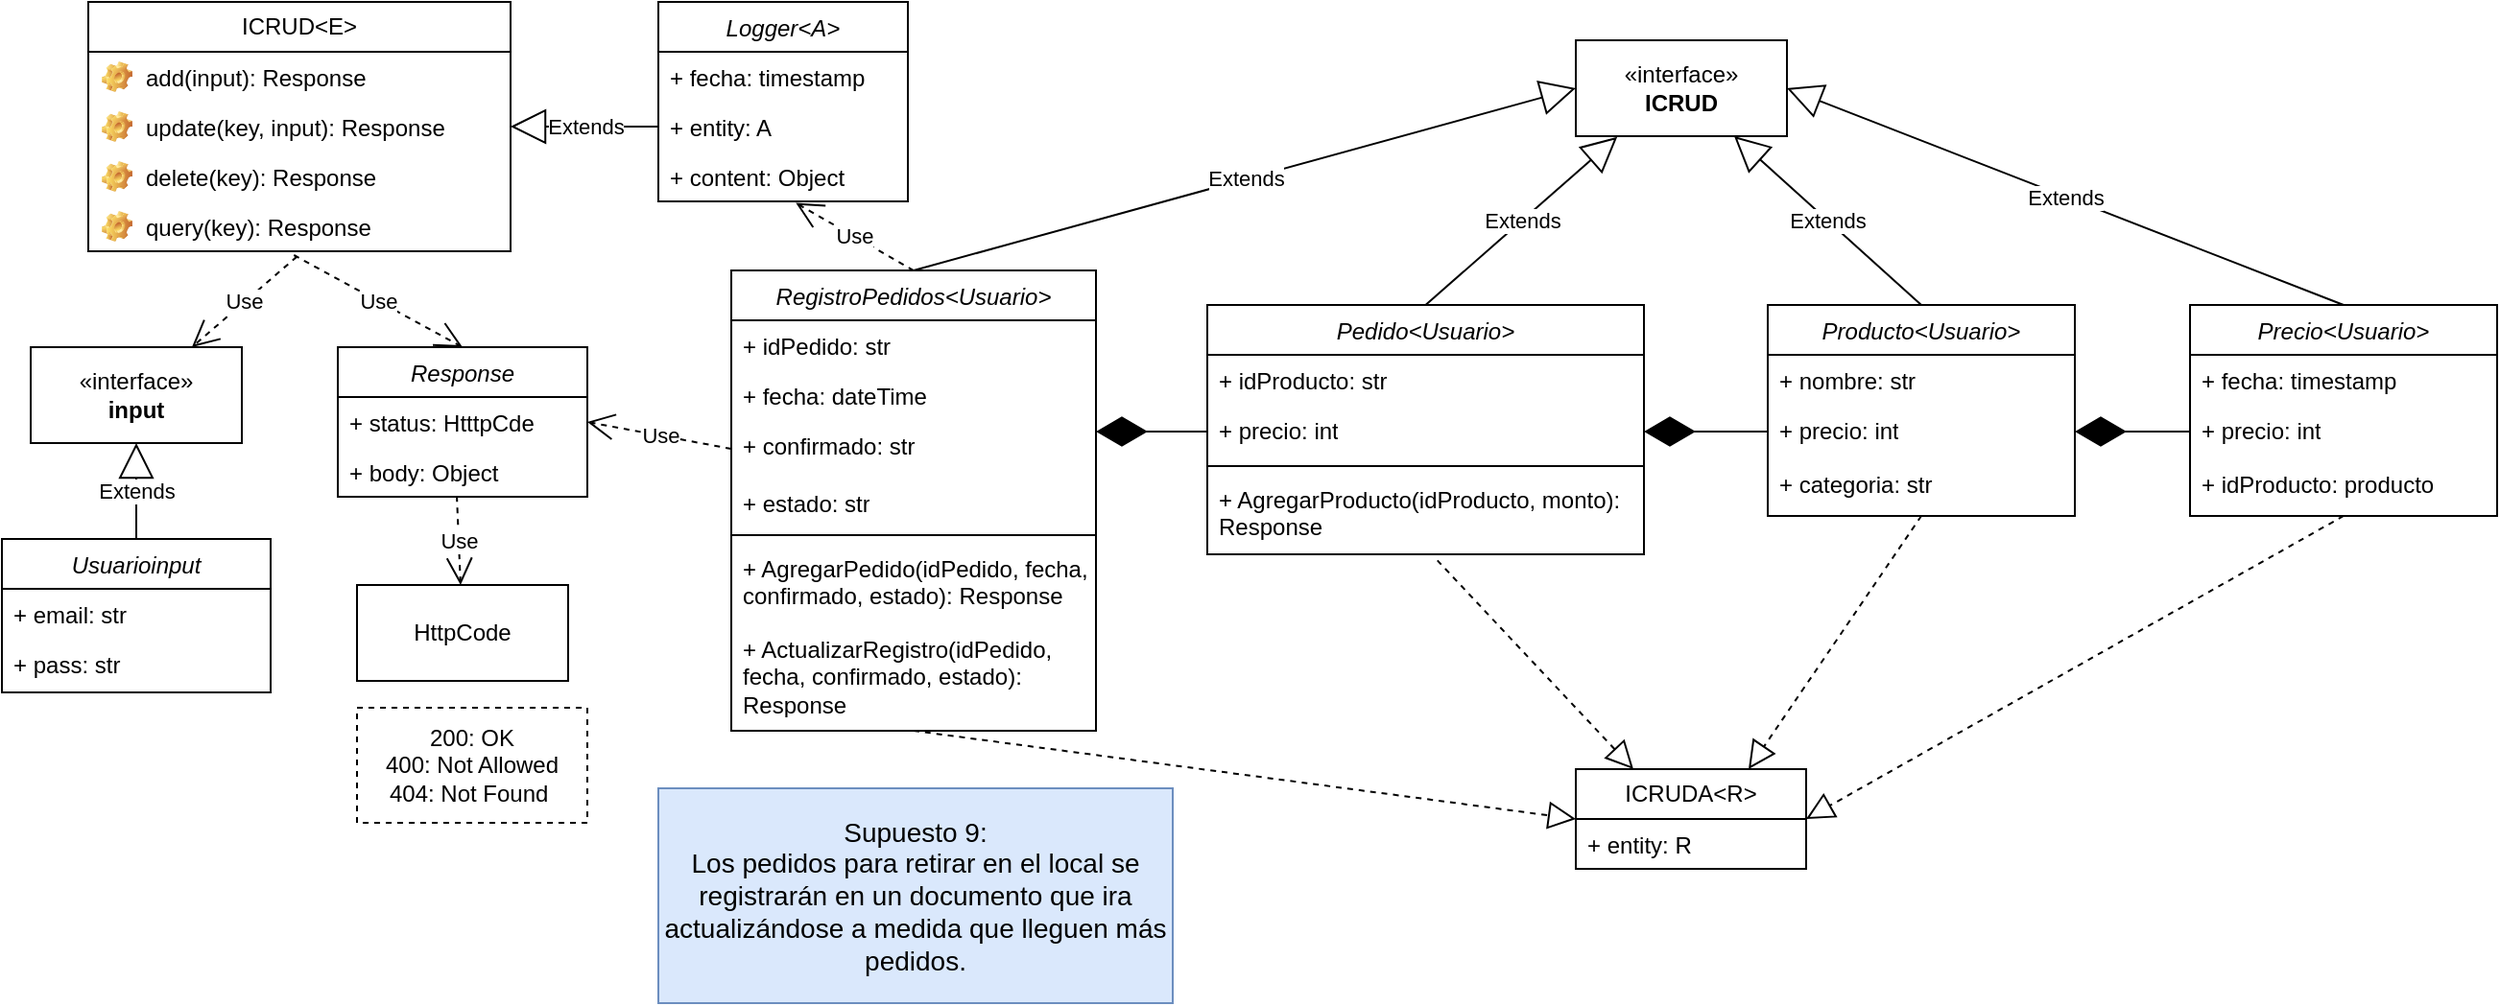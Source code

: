 <mxfile version="28.2.7">
  <diagram id="C5RBs43oDa-KdzZeNtuy" name="Page-1">
    <mxGraphModel dx="1406" dy="698" grid="1" gridSize="10" guides="1" tooltips="1" connect="1" arrows="1" fold="1" page="1" pageScale="1" pageWidth="827" pageHeight="1169" math="0" shadow="0">
      <root>
        <mxCell id="WIyWlLk6GJQsqaUBKTNV-0" />
        <mxCell id="WIyWlLk6GJQsqaUBKTNV-1" parent="WIyWlLk6GJQsqaUBKTNV-0" />
        <mxCell id="e1IODe29PS1Miq6CeZyZ-37" value="&lt;font style=&quot;font-size: 14px;&quot;&gt;&amp;nbsp;Supuesto 9:&amp;nbsp;&lt;/font&gt;&lt;div&gt;&lt;span style=&quot;font-size: 14px;&quot;&gt;Los pedidos para retirar en el local se registrarán en un documento que ira&lt;/span&gt;&lt;br style=&quot;font-size: 14px;&quot;&gt;&lt;span style=&quot;font-size: 14px;&quot;&gt;actualizándose a medida que lleguen más pedidos.&lt;/span&gt;&lt;/div&gt;" style="html=1;whiteSpace=wrap;fillColor=#dae8fc;strokeColor=#6c8ebf;" vertex="1" parent="WIyWlLk6GJQsqaUBKTNV-1">
          <mxGeometry x="872" y="720" width="268" height="112" as="geometry" />
        </mxCell>
        <mxCell id="e1IODe29PS1Miq6CeZyZ-59" value="ICRUD&amp;lt;E&amp;gt;" style="swimlane;fontStyle=0;childLayout=stackLayout;horizontal=1;startSize=26;fillColor=none;horizontalStack=0;resizeParent=1;resizeParentMax=0;resizeLast=0;collapsible=1;marginBottom=0;whiteSpace=wrap;html=1;" vertex="1" parent="WIyWlLk6GJQsqaUBKTNV-1">
          <mxGeometry x="575" y="310" width="220" height="130" as="geometry" />
        </mxCell>
        <mxCell id="e1IODe29PS1Miq6CeZyZ-60" value="add(input): Response" style="label;fontStyle=0;strokeColor=none;fillColor=none;align=left;verticalAlign=top;overflow=hidden;spacingLeft=28;spacingRight=4;rotatable=0;points=[[0,0.5],[1,0.5]];portConstraint=eastwest;imageWidth=16;imageHeight=16;whiteSpace=wrap;html=1;image=img/clipart/Gear_128x128.png" vertex="1" parent="e1IODe29PS1Miq6CeZyZ-59">
          <mxGeometry y="26" width="220" height="26" as="geometry" />
        </mxCell>
        <mxCell id="e1IODe29PS1Miq6CeZyZ-61" value="update(key, input): Response" style="label;fontStyle=0;strokeColor=none;fillColor=none;align=left;verticalAlign=top;overflow=hidden;spacingLeft=28;spacingRight=4;rotatable=0;points=[[0,0.5],[1,0.5]];portConstraint=eastwest;imageWidth=16;imageHeight=16;whiteSpace=wrap;html=1;image=img/clipart/Gear_128x128.png" vertex="1" parent="e1IODe29PS1Miq6CeZyZ-59">
          <mxGeometry y="52" width="220" height="26" as="geometry" />
        </mxCell>
        <mxCell id="e1IODe29PS1Miq6CeZyZ-62" value="delete(key): Response" style="label;fontStyle=0;strokeColor=none;fillColor=none;align=left;verticalAlign=top;overflow=hidden;spacingLeft=28;spacingRight=4;rotatable=0;points=[[0,0.5],[1,0.5]];portConstraint=eastwest;imageWidth=16;imageHeight=16;whiteSpace=wrap;html=1;image=img/clipart/Gear_128x128.png" vertex="1" parent="e1IODe29PS1Miq6CeZyZ-59">
          <mxGeometry y="78" width="220" height="26" as="geometry" />
        </mxCell>
        <mxCell id="e1IODe29PS1Miq6CeZyZ-63" value="query(key): Response" style="label;fontStyle=0;strokeColor=none;fillColor=none;align=left;verticalAlign=top;overflow=hidden;spacingLeft=28;spacingRight=4;rotatable=0;points=[[0,0.5],[1,0.5]];portConstraint=eastwest;imageWidth=16;imageHeight=16;whiteSpace=wrap;html=1;image=img/clipart/Gear_128x128.png" vertex="1" parent="e1IODe29PS1Miq6CeZyZ-59">
          <mxGeometry y="104" width="220" height="26" as="geometry" />
        </mxCell>
        <mxCell id="e1IODe29PS1Miq6CeZyZ-64" value="«interface»&lt;br&gt;&lt;b&gt;input&lt;/b&gt;" style="html=1;whiteSpace=wrap;" vertex="1" parent="WIyWlLk6GJQsqaUBKTNV-1">
          <mxGeometry x="545" y="490" width="110" height="50" as="geometry" />
        </mxCell>
        <mxCell id="e1IODe29PS1Miq6CeZyZ-65" value="Use" style="endArrow=open;endSize=12;dashed=1;html=1;rounded=0;exitX=0.494;exitY=1.108;exitDx=0;exitDy=0;exitPerimeter=0;" edge="1" parent="WIyWlLk6GJQsqaUBKTNV-1" source="e1IODe29PS1Miq6CeZyZ-63" target="e1IODe29PS1Miq6CeZyZ-64">
          <mxGeometry width="160" relative="1" as="geometry">
            <mxPoint x="725" y="540" as="sourcePoint" />
            <mxPoint x="645" y="530" as="targetPoint" />
          </mxGeometry>
        </mxCell>
        <mxCell id="e1IODe29PS1Miq6CeZyZ-66" value="Usuarioinput" style="swimlane;fontStyle=2;align=center;verticalAlign=top;childLayout=stackLayout;horizontal=1;startSize=26;horizontalStack=0;resizeParent=1;resizeLast=0;collapsible=1;marginBottom=0;rounded=0;shadow=0;strokeWidth=1;" vertex="1" parent="WIyWlLk6GJQsqaUBKTNV-1">
          <mxGeometry x="530" y="590" width="140" height="80" as="geometry">
            <mxRectangle x="230" y="140" width="160" height="26" as="alternateBounds" />
          </mxGeometry>
        </mxCell>
        <mxCell id="e1IODe29PS1Miq6CeZyZ-67" value="+ email: str" style="text;strokeColor=none;fillColor=none;align=left;verticalAlign=top;spacingLeft=4;spacingRight=4;overflow=hidden;rotatable=0;points=[[0,0.5],[1,0.5]];portConstraint=eastwest;whiteSpace=wrap;html=1;" vertex="1" parent="e1IODe29PS1Miq6CeZyZ-66">
          <mxGeometry y="26" width="140" height="26" as="geometry" />
        </mxCell>
        <mxCell id="e1IODe29PS1Miq6CeZyZ-68" value="+ pass: str" style="text;strokeColor=none;fillColor=none;align=left;verticalAlign=top;spacingLeft=4;spacingRight=4;overflow=hidden;rotatable=0;points=[[0,0.5],[1,0.5]];portConstraint=eastwest;whiteSpace=wrap;html=1;" vertex="1" parent="e1IODe29PS1Miq6CeZyZ-66">
          <mxGeometry y="52" width="140" height="26" as="geometry" />
        </mxCell>
        <mxCell id="e1IODe29PS1Miq6CeZyZ-69" value="Extends" style="endArrow=block;endSize=16;endFill=0;html=1;rounded=0;exitX=0.5;exitY=0;exitDx=0;exitDy=0;entryX=0.5;entryY=1;entryDx=0;entryDy=0;" edge="1" parent="WIyWlLk6GJQsqaUBKTNV-1" source="e1IODe29PS1Miq6CeZyZ-66" target="e1IODe29PS1Miq6CeZyZ-64">
          <mxGeometry width="160" relative="1" as="geometry">
            <mxPoint x="775" y="540" as="sourcePoint" />
            <mxPoint x="935" y="540" as="targetPoint" />
          </mxGeometry>
        </mxCell>
        <mxCell id="e1IODe29PS1Miq6CeZyZ-70" value="Response" style="swimlane;fontStyle=2;align=center;verticalAlign=top;childLayout=stackLayout;horizontal=1;startSize=26;horizontalStack=0;resizeParent=1;resizeLast=0;collapsible=1;marginBottom=0;rounded=0;shadow=0;strokeWidth=1;" vertex="1" parent="WIyWlLk6GJQsqaUBKTNV-1">
          <mxGeometry x="705" y="490" width="130" height="78" as="geometry">
            <mxRectangle x="230" y="140" width="160" height="26" as="alternateBounds" />
          </mxGeometry>
        </mxCell>
        <mxCell id="e1IODe29PS1Miq6CeZyZ-71" value="+ status: HtttpCde" style="text;strokeColor=none;fillColor=none;align=left;verticalAlign=top;spacingLeft=4;spacingRight=4;overflow=hidden;rotatable=0;points=[[0,0.5],[1,0.5]];portConstraint=eastwest;whiteSpace=wrap;html=1;" vertex="1" parent="e1IODe29PS1Miq6CeZyZ-70">
          <mxGeometry y="26" width="130" height="26" as="geometry" />
        </mxCell>
        <mxCell id="e1IODe29PS1Miq6CeZyZ-72" value="+ body: Object" style="text;strokeColor=none;fillColor=none;align=left;verticalAlign=top;spacingLeft=4;spacingRight=4;overflow=hidden;rotatable=0;points=[[0,0.5],[1,0.5]];portConstraint=eastwest;whiteSpace=wrap;html=1;" vertex="1" parent="e1IODe29PS1Miq6CeZyZ-70">
          <mxGeometry y="52" width="130" height="26" as="geometry" />
        </mxCell>
        <mxCell id="e1IODe29PS1Miq6CeZyZ-73" value="Use" style="endArrow=open;endSize=12;dashed=1;html=1;rounded=0;entryX=0.5;entryY=0;entryDx=0;entryDy=0;exitX=0.487;exitY=1.077;exitDx=0;exitDy=0;exitPerimeter=0;" edge="1" parent="WIyWlLk6GJQsqaUBKTNV-1" source="e1IODe29PS1Miq6CeZyZ-63" target="e1IODe29PS1Miq6CeZyZ-70">
          <mxGeometry width="160" relative="1" as="geometry">
            <mxPoint x="685" y="450" as="sourcePoint" />
            <mxPoint x="665" y="497" as="targetPoint" />
          </mxGeometry>
        </mxCell>
        <mxCell id="e1IODe29PS1Miq6CeZyZ-74" value="HttpCode" style="html=1;whiteSpace=wrap;" vertex="1" parent="WIyWlLk6GJQsqaUBKTNV-1">
          <mxGeometry x="715" y="614" width="110" height="50" as="geometry" />
        </mxCell>
        <mxCell id="e1IODe29PS1Miq6CeZyZ-75" value="Use" style="endArrow=open;endSize=12;dashed=1;html=1;rounded=0;exitX=0.477;exitY=0.985;exitDx=0;exitDy=0;exitPerimeter=0;" edge="1" parent="WIyWlLk6GJQsqaUBKTNV-1" source="e1IODe29PS1Miq6CeZyZ-72" target="e1IODe29PS1Miq6CeZyZ-74">
          <mxGeometry width="160" relative="1" as="geometry">
            <mxPoint x="1000" y="570" as="sourcePoint" />
            <mxPoint x="945" y="617" as="targetPoint" />
          </mxGeometry>
        </mxCell>
        <mxCell id="e1IODe29PS1Miq6CeZyZ-76" value="«interface»&lt;br&gt;&lt;b&gt;ICRUD&lt;/b&gt;" style="html=1;whiteSpace=wrap;" vertex="1" parent="WIyWlLk6GJQsqaUBKTNV-1">
          <mxGeometry x="1350" y="330" width="110" height="50" as="geometry" />
        </mxCell>
        <mxCell id="e1IODe29PS1Miq6CeZyZ-77" value="Extends" style="endArrow=block;endSize=16;endFill=0;html=1;rounded=0;exitX=0.5;exitY=0;exitDx=0;exitDy=0;entryX=0.196;entryY=1.008;entryDx=0;entryDy=0;entryPerimeter=0;" edge="1" parent="WIyWlLk6GJQsqaUBKTNV-1" source="e1IODe29PS1Miq6CeZyZ-89" target="e1IODe29PS1Miq6CeZyZ-76">
          <mxGeometry width="160" relative="1" as="geometry">
            <mxPoint x="1082.5" y="490" as="sourcePoint" />
            <mxPoint x="995" y="520" as="targetPoint" />
            <Array as="points" />
          </mxGeometry>
        </mxCell>
        <mxCell id="e1IODe29PS1Miq6CeZyZ-78" value="Use" style="endArrow=open;endSize=12;dashed=1;html=1;rounded=0;entryX=1;entryY=0.5;entryDx=0;entryDy=0;exitX=0;exitY=0.5;exitDx=0;exitDy=0;" edge="1" parent="WIyWlLk6GJQsqaUBKTNV-1" source="e1IODe29PS1Miq6CeZyZ-123" target="e1IODe29PS1Miq6CeZyZ-71">
          <mxGeometry width="160" relative="1" as="geometry">
            <mxPoint x="900" y="534" as="sourcePoint" />
            <mxPoint x="993" y="618" as="targetPoint" />
          </mxGeometry>
        </mxCell>
        <mxCell id="e1IODe29PS1Miq6CeZyZ-79" value="200: OK&lt;div&gt;400: Not Allowed&lt;/div&gt;&lt;div&gt;&lt;div&gt;404: Not Found&amp;nbsp;&lt;/div&gt;&lt;/div&gt;" style="html=1;whiteSpace=wrap;dashed=1;" vertex="1" parent="WIyWlLk6GJQsqaUBKTNV-1">
          <mxGeometry x="715" y="678" width="120" height="60" as="geometry" />
        </mxCell>
        <mxCell id="e1IODe29PS1Miq6CeZyZ-80" value="Logger&lt;A&gt;" style="swimlane;fontStyle=2;align=center;verticalAlign=top;childLayout=stackLayout;horizontal=1;startSize=26;horizontalStack=0;resizeParent=1;resizeLast=0;collapsible=1;marginBottom=0;rounded=0;shadow=0;strokeWidth=1;" vertex="1" parent="WIyWlLk6GJQsqaUBKTNV-1">
          <mxGeometry x="872" y="310" width="130" height="104" as="geometry">
            <mxRectangle x="230" y="140" width="160" height="26" as="alternateBounds" />
          </mxGeometry>
        </mxCell>
        <mxCell id="e1IODe29PS1Miq6CeZyZ-81" value="+ fecha: timestamp" style="text;strokeColor=none;fillColor=none;align=left;verticalAlign=top;spacingLeft=4;spacingRight=4;overflow=hidden;rotatable=0;points=[[0,0.5],[1,0.5]];portConstraint=eastwest;whiteSpace=wrap;html=1;" vertex="1" parent="e1IODe29PS1Miq6CeZyZ-80">
          <mxGeometry y="26" width="130" height="26" as="geometry" />
        </mxCell>
        <mxCell id="e1IODe29PS1Miq6CeZyZ-82" value="+ entity: A" style="text;strokeColor=none;fillColor=none;align=left;verticalAlign=top;spacingLeft=4;spacingRight=4;overflow=hidden;rotatable=0;points=[[0,0.5],[1,0.5]];portConstraint=eastwest;whiteSpace=wrap;html=1;" vertex="1" parent="e1IODe29PS1Miq6CeZyZ-80">
          <mxGeometry y="52" width="130" height="26" as="geometry" />
        </mxCell>
        <mxCell id="e1IODe29PS1Miq6CeZyZ-83" value="+ content: Object" style="text;strokeColor=none;fillColor=none;align=left;verticalAlign=top;spacingLeft=4;spacingRight=4;overflow=hidden;rotatable=0;points=[[0,0.5],[1,0.5]];portConstraint=eastwest;whiteSpace=wrap;html=1;" vertex="1" parent="e1IODe29PS1Miq6CeZyZ-80">
          <mxGeometry y="78" width="130" height="26" as="geometry" />
        </mxCell>
        <mxCell id="e1IODe29PS1Miq6CeZyZ-84" value="Extends" style="endArrow=block;endSize=16;endFill=0;html=1;rounded=0;exitX=0;exitY=0.5;exitDx=0;exitDy=0;" edge="1" parent="WIyWlLk6GJQsqaUBKTNV-1" source="e1IODe29PS1Miq6CeZyZ-82">
          <mxGeometry width="160" relative="1" as="geometry">
            <mxPoint x="815" y="554" as="sourcePoint" />
            <mxPoint x="795" y="375" as="targetPoint" />
          </mxGeometry>
        </mxCell>
        <mxCell id="e1IODe29PS1Miq6CeZyZ-86" value="ICRUDA&amp;lt;R&amp;gt;" style="swimlane;fontStyle=0;childLayout=stackLayout;horizontal=1;startSize=26;fillColor=none;horizontalStack=0;resizeParent=1;resizeParentMax=0;resizeLast=0;collapsible=1;marginBottom=0;whiteSpace=wrap;html=1;" vertex="1" parent="WIyWlLk6GJQsqaUBKTNV-1">
          <mxGeometry x="1350" y="710" width="120" height="52" as="geometry" />
        </mxCell>
        <mxCell id="e1IODe29PS1Miq6CeZyZ-87" value="+ entity: R" style="text;strokeColor=none;fillColor=none;align=left;verticalAlign=top;spacingLeft=4;spacingRight=4;overflow=hidden;rotatable=0;points=[[0,0.5],[1,0.5]];portConstraint=eastwest;whiteSpace=wrap;html=1;" vertex="1" parent="e1IODe29PS1Miq6CeZyZ-86">
          <mxGeometry y="26" width="120" height="26" as="geometry" />
        </mxCell>
        <mxCell id="e1IODe29PS1Miq6CeZyZ-88" value="" style="endArrow=block;dashed=1;endFill=0;endSize=12;html=1;rounded=0;fontSize=12;curved=1;entryX=0.25;entryY=0;entryDx=0;entryDy=0;exitX=0.527;exitY=1.076;exitDx=0;exitDy=0;exitPerimeter=0;" edge="1" parent="WIyWlLk6GJQsqaUBKTNV-1" source="e1IODe29PS1Miq6CeZyZ-93" target="e1IODe29PS1Miq6CeZyZ-86">
          <mxGeometry width="160" relative="1" as="geometry">
            <mxPoint x="1280" y="610" as="sourcePoint" />
            <mxPoint x="1330" y="410" as="targetPoint" />
          </mxGeometry>
        </mxCell>
        <mxCell id="e1IODe29PS1Miq6CeZyZ-89" value="Pedido&lt;Usuario&gt;" style="swimlane;fontStyle=2;align=center;verticalAlign=top;childLayout=stackLayout;horizontal=1;startSize=26;horizontalStack=0;resizeParent=1;resizeLast=0;collapsible=1;marginBottom=0;rounded=0;shadow=0;strokeWidth=1;" vertex="1" parent="WIyWlLk6GJQsqaUBKTNV-1">
          <mxGeometry x="1158" y="468" width="227.5" height="130" as="geometry">
            <mxRectangle x="230" y="140" width="160" height="26" as="alternateBounds" />
          </mxGeometry>
        </mxCell>
        <mxCell id="e1IODe29PS1Miq6CeZyZ-90" value="+ idProducto: str" style="text;strokeColor=none;fillColor=none;align=left;verticalAlign=top;spacingLeft=4;spacingRight=4;overflow=hidden;rotatable=0;points=[[0,0.5],[1,0.5]];portConstraint=eastwest;whiteSpace=wrap;html=1;" vertex="1" parent="e1IODe29PS1Miq6CeZyZ-89">
          <mxGeometry y="26" width="227.5" height="26" as="geometry" />
        </mxCell>
        <mxCell id="e1IODe29PS1Miq6CeZyZ-91" value="+ precio: int" style="text;strokeColor=none;fillColor=none;align=left;verticalAlign=top;spacingLeft=4;spacingRight=4;overflow=hidden;rotatable=0;points=[[0,0.5],[1,0.5]];portConstraint=eastwest;whiteSpace=wrap;html=1;" vertex="1" parent="e1IODe29PS1Miq6CeZyZ-89">
          <mxGeometry y="52" width="227.5" height="28" as="geometry" />
        </mxCell>
        <mxCell id="e1IODe29PS1Miq6CeZyZ-92" value="" style="line;html=1;strokeWidth=1;align=left;verticalAlign=middle;spacingTop=-1;spacingLeft=3;spacingRight=3;rotatable=0;labelPosition=right;points=[];portConstraint=eastwest;" vertex="1" parent="e1IODe29PS1Miq6CeZyZ-89">
          <mxGeometry y="80" width="227.5" height="8" as="geometry" />
        </mxCell>
        <mxCell id="e1IODe29PS1Miq6CeZyZ-93" value="+ AgregarProducto(idProducto, monto): Response" style="text;strokeColor=none;fillColor=none;align=left;verticalAlign=top;spacingLeft=4;spacingRight=4;overflow=hidden;rotatable=0;points=[[0,0.5],[1,0.5]];portConstraint=eastwest;whiteSpace=wrap;html=1;" vertex="1" parent="e1IODe29PS1Miq6CeZyZ-89">
          <mxGeometry y="88" width="227.5" height="42" as="geometry" />
        </mxCell>
        <mxCell id="e1IODe29PS1Miq6CeZyZ-94" value="Producto&lt;Usuario&gt;" style="swimlane;fontStyle=2;align=center;verticalAlign=top;childLayout=stackLayout;horizontal=1;startSize=26;horizontalStack=0;resizeParent=1;resizeLast=0;collapsible=1;marginBottom=0;rounded=0;shadow=0;strokeWidth=1;" vertex="1" parent="WIyWlLk6GJQsqaUBKTNV-1">
          <mxGeometry x="1450" y="468" width="160" height="110" as="geometry">
            <mxRectangle x="230" y="140" width="160" height="26" as="alternateBounds" />
          </mxGeometry>
        </mxCell>
        <mxCell id="e1IODe29PS1Miq6CeZyZ-95" value="+ nombre: str" style="text;strokeColor=none;fillColor=none;align=left;verticalAlign=top;spacingLeft=4;spacingRight=4;overflow=hidden;rotatable=0;points=[[0,0.5],[1,0.5]];portConstraint=eastwest;whiteSpace=wrap;html=1;" vertex="1" parent="e1IODe29PS1Miq6CeZyZ-94">
          <mxGeometry y="26" width="160" height="26" as="geometry" />
        </mxCell>
        <mxCell id="e1IODe29PS1Miq6CeZyZ-96" value="+ precio: int" style="text;strokeColor=none;fillColor=none;align=left;verticalAlign=top;spacingLeft=4;spacingRight=4;overflow=hidden;rotatable=0;points=[[0,0.5],[1,0.5]];portConstraint=eastwest;whiteSpace=wrap;html=1;" vertex="1" parent="e1IODe29PS1Miq6CeZyZ-94">
          <mxGeometry y="52" width="160" height="28" as="geometry" />
        </mxCell>
        <mxCell id="e1IODe29PS1Miq6CeZyZ-97" value="+ categoria: str" style="text;strokeColor=none;fillColor=none;align=left;verticalAlign=top;spacingLeft=4;spacingRight=4;overflow=hidden;rotatable=0;points=[[0,0.5],[1,0.5]];portConstraint=eastwest;whiteSpace=wrap;html=1;" vertex="1" parent="e1IODe29PS1Miq6CeZyZ-94">
          <mxGeometry y="80" width="160" height="26" as="geometry" />
        </mxCell>
        <mxCell id="e1IODe29PS1Miq6CeZyZ-98" value="Precio&lt;Usuario&gt;" style="swimlane;fontStyle=2;align=center;verticalAlign=top;childLayout=stackLayout;horizontal=1;startSize=26;horizontalStack=0;resizeParent=1;resizeLast=0;collapsible=1;marginBottom=0;rounded=0;shadow=0;strokeWidth=1;" vertex="1" parent="WIyWlLk6GJQsqaUBKTNV-1">
          <mxGeometry x="1670" y="468" width="160" height="110" as="geometry">
            <mxRectangle x="230" y="140" width="160" height="26" as="alternateBounds" />
          </mxGeometry>
        </mxCell>
        <mxCell id="e1IODe29PS1Miq6CeZyZ-99" value="+ fecha: timestamp" style="text;strokeColor=none;fillColor=none;align=left;verticalAlign=top;spacingLeft=4;spacingRight=4;overflow=hidden;rotatable=0;points=[[0,0.5],[1,0.5]];portConstraint=eastwest;whiteSpace=wrap;html=1;" vertex="1" parent="e1IODe29PS1Miq6CeZyZ-98">
          <mxGeometry y="26" width="160" height="26" as="geometry" />
        </mxCell>
        <mxCell id="e1IODe29PS1Miq6CeZyZ-100" value="+ precio: int" style="text;strokeColor=none;fillColor=none;align=left;verticalAlign=top;spacingLeft=4;spacingRight=4;overflow=hidden;rotatable=0;points=[[0,0.5],[1,0.5]];portConstraint=eastwest;whiteSpace=wrap;html=1;" vertex="1" parent="e1IODe29PS1Miq6CeZyZ-98">
          <mxGeometry y="52" width="160" height="28" as="geometry" />
        </mxCell>
        <mxCell id="e1IODe29PS1Miq6CeZyZ-101" value="+ idProducto: producto" style="text;strokeColor=none;fillColor=none;align=left;verticalAlign=top;spacingLeft=4;spacingRight=4;overflow=hidden;rotatable=0;points=[[0,0.5],[1,0.5]];portConstraint=eastwest;whiteSpace=wrap;html=1;" vertex="1" parent="e1IODe29PS1Miq6CeZyZ-98">
          <mxGeometry y="80" width="160" height="26" as="geometry" />
        </mxCell>
        <mxCell id="e1IODe29PS1Miq6CeZyZ-102" value="" style="endArrow=diamondThin;endFill=1;endSize=24;html=1;rounded=0;entryX=1;entryY=0.5;entryDx=0;entryDy=0;exitX=0;exitY=0.5;exitDx=0;exitDy=0;" edge="1" parent="WIyWlLk6GJQsqaUBKTNV-1" source="e1IODe29PS1Miq6CeZyZ-96" target="e1IODe29PS1Miq6CeZyZ-91">
          <mxGeometry width="160" relative="1" as="geometry">
            <mxPoint x="673" y="1110" as="sourcePoint" />
            <mxPoint x="833" y="1110" as="targetPoint" />
          </mxGeometry>
        </mxCell>
        <mxCell id="e1IODe29PS1Miq6CeZyZ-103" value="" style="endArrow=diamondThin;endFill=1;endSize=24;html=1;rounded=0;entryX=1;entryY=0.5;entryDx=0;entryDy=0;exitX=0;exitY=0.5;exitDx=0;exitDy=0;" edge="1" parent="WIyWlLk6GJQsqaUBKTNV-1" source="e1IODe29PS1Miq6CeZyZ-100" target="e1IODe29PS1Miq6CeZyZ-96">
          <mxGeometry width="160" relative="1" as="geometry">
            <mxPoint x="983" y="1090" as="sourcePoint" />
            <mxPoint x="903" y="1090" as="targetPoint" />
          </mxGeometry>
        </mxCell>
        <mxCell id="e1IODe29PS1Miq6CeZyZ-104" value="" style="endArrow=block;dashed=1;endFill=0;endSize=12;html=1;rounded=0;fontSize=12;curved=1;entryX=0.75;entryY=0;entryDx=0;entryDy=0;exitX=0.5;exitY=1;exitDx=0;exitDy=0;" edge="1" parent="WIyWlLk6GJQsqaUBKTNV-1" source="e1IODe29PS1Miq6CeZyZ-94" target="e1IODe29PS1Miq6CeZyZ-86">
          <mxGeometry width="160" relative="1" as="geometry">
            <mxPoint x="1250" y="564" as="sourcePoint" />
            <mxPoint x="1458" y="460" as="targetPoint" />
          </mxGeometry>
        </mxCell>
        <mxCell id="e1IODe29PS1Miq6CeZyZ-105" value="" style="endArrow=block;dashed=1;endFill=0;endSize=12;html=1;rounded=0;fontSize=12;curved=1;entryX=1;entryY=0.5;entryDx=0;entryDy=0;exitX=0.5;exitY=1;exitDx=0;exitDy=0;" edge="1" parent="WIyWlLk6GJQsqaUBKTNV-1" source="e1IODe29PS1Miq6CeZyZ-98" target="e1IODe29PS1Miq6CeZyZ-86">
          <mxGeometry width="160" relative="1" as="geometry">
            <mxPoint x="1400" y="524" as="sourcePoint" />
            <mxPoint x="1608" y="420" as="targetPoint" />
          </mxGeometry>
        </mxCell>
        <mxCell id="e1IODe29PS1Miq6CeZyZ-106" value="RegistroPedidos&lt;Usuario&gt;" style="swimlane;fontStyle=2;align=center;verticalAlign=top;childLayout=stackLayout;horizontal=1;startSize=26;horizontalStack=0;resizeParent=1;resizeLast=0;collapsible=1;marginBottom=0;rounded=0;shadow=0;strokeWidth=1;" vertex="1" parent="WIyWlLk6GJQsqaUBKTNV-1">
          <mxGeometry x="910" y="450" width="190" height="240" as="geometry">
            <mxRectangle x="230" y="140" width="160" height="26" as="alternateBounds" />
          </mxGeometry>
        </mxCell>
        <mxCell id="e1IODe29PS1Miq6CeZyZ-107" value="+ idPedido: str" style="text;strokeColor=none;fillColor=none;align=left;verticalAlign=top;spacingLeft=4;spacingRight=4;overflow=hidden;rotatable=0;points=[[0,0.5],[1,0.5]];portConstraint=eastwest;whiteSpace=wrap;html=1;" vertex="1" parent="e1IODe29PS1Miq6CeZyZ-106">
          <mxGeometry y="26" width="190" height="26" as="geometry" />
        </mxCell>
        <mxCell id="e1IODe29PS1Miq6CeZyZ-121" value="+ fecha: dateTime" style="text;strokeColor=none;fillColor=none;align=left;verticalAlign=top;spacingLeft=4;spacingRight=4;overflow=hidden;rotatable=0;points=[[0,0.5],[1,0.5]];portConstraint=eastwest;whiteSpace=wrap;html=1;" vertex="1" parent="e1IODe29PS1Miq6CeZyZ-106">
          <mxGeometry y="52" width="190" height="26" as="geometry" />
        </mxCell>
        <mxCell id="e1IODe29PS1Miq6CeZyZ-123" value="+ confirmado: str" style="text;strokeColor=none;fillColor=none;align=left;verticalAlign=top;spacingLeft=4;spacingRight=4;overflow=hidden;rotatable=0;points=[[0,0.5],[1,0.5]];portConstraint=eastwest;whiteSpace=wrap;html=1;" vertex="1" parent="e1IODe29PS1Miq6CeZyZ-106">
          <mxGeometry y="78" width="190" height="30" as="geometry" />
        </mxCell>
        <mxCell id="e1IODe29PS1Miq6CeZyZ-122" value="+ estado: str" style="text;strokeColor=none;fillColor=none;align=left;verticalAlign=top;spacingLeft=4;spacingRight=4;overflow=hidden;rotatable=0;points=[[0,0.5],[1,0.5]];portConstraint=eastwest;whiteSpace=wrap;html=1;" vertex="1" parent="e1IODe29PS1Miq6CeZyZ-106">
          <mxGeometry y="108" width="190" height="26" as="geometry" />
        </mxCell>
        <mxCell id="e1IODe29PS1Miq6CeZyZ-116" value="" style="line;html=1;strokeWidth=1;align=left;verticalAlign=middle;spacingTop=-1;spacingLeft=3;spacingRight=3;rotatable=0;labelPosition=right;points=[];portConstraint=eastwest;" vertex="1" parent="e1IODe29PS1Miq6CeZyZ-106">
          <mxGeometry y="134" width="190" height="8" as="geometry" />
        </mxCell>
        <mxCell id="e1IODe29PS1Miq6CeZyZ-118" value="+ AgregarPedido(idPedido, fecha, confirmado, estado): Response" style="text;strokeColor=none;fillColor=none;align=left;verticalAlign=top;spacingLeft=4;spacingRight=4;overflow=hidden;rotatable=0;points=[[0,0.5],[1,0.5]];portConstraint=eastwest;whiteSpace=wrap;html=1;" vertex="1" parent="e1IODe29PS1Miq6CeZyZ-106">
          <mxGeometry y="142" width="190" height="42" as="geometry" />
        </mxCell>
        <mxCell id="e1IODe29PS1Miq6CeZyZ-120" value="+ ActualizarRegistro(idPedido, fecha, confirmado, estado): Response" style="text;strokeColor=none;fillColor=none;align=left;verticalAlign=top;spacingLeft=4;spacingRight=4;overflow=hidden;rotatable=0;points=[[0,0.5],[1,0.5]];portConstraint=eastwest;whiteSpace=wrap;html=1;" vertex="1" parent="e1IODe29PS1Miq6CeZyZ-106">
          <mxGeometry y="184" width="190" height="46" as="geometry" />
        </mxCell>
        <mxCell id="e1IODe29PS1Miq6CeZyZ-111" value="" style="endArrow=diamondThin;endFill=1;endSize=24;html=1;rounded=0;exitX=0;exitY=0.5;exitDx=0;exitDy=0;" edge="1" parent="WIyWlLk6GJQsqaUBKTNV-1" source="e1IODe29PS1Miq6CeZyZ-91">
          <mxGeometry width="160" relative="1" as="geometry">
            <mxPoint x="1352" y="710" as="sourcePoint" />
            <mxPoint x="1100" y="534" as="targetPoint" />
          </mxGeometry>
        </mxCell>
        <mxCell id="e1IODe29PS1Miq6CeZyZ-112" value="Extends" style="endArrow=block;endSize=16;endFill=0;html=1;rounded=0;exitX=0.5;exitY=0;exitDx=0;exitDy=0;entryX=0;entryY=0.5;entryDx=0;entryDy=0;" edge="1" parent="WIyWlLk6GJQsqaUBKTNV-1" source="e1IODe29PS1Miq6CeZyZ-106" target="e1IODe29PS1Miq6CeZyZ-76">
          <mxGeometry width="160" relative="1" as="geometry">
            <mxPoint x="1190" y="518" as="sourcePoint" />
            <mxPoint x="1214" y="430" as="targetPoint" />
            <Array as="points" />
          </mxGeometry>
        </mxCell>
        <mxCell id="e1IODe29PS1Miq6CeZyZ-113" value="Extends" style="endArrow=block;endSize=16;endFill=0;html=1;rounded=0;exitX=0.5;exitY=0;exitDx=0;exitDy=0;entryX=0.75;entryY=1;entryDx=0;entryDy=0;" edge="1" parent="WIyWlLk6GJQsqaUBKTNV-1" source="e1IODe29PS1Miq6CeZyZ-94" target="e1IODe29PS1Miq6CeZyZ-76">
          <mxGeometry width="160" relative="1" as="geometry">
            <mxPoint x="1470" y="488" as="sourcePoint" />
            <mxPoint x="1400" y="380" as="targetPoint" />
            <Array as="points" />
          </mxGeometry>
        </mxCell>
        <mxCell id="e1IODe29PS1Miq6CeZyZ-114" value="Extends" style="endArrow=block;endSize=16;endFill=0;html=1;rounded=0;exitX=0.5;exitY=0;exitDx=0;exitDy=0;entryX=1;entryY=0.5;entryDx=0;entryDy=0;" edge="1" parent="WIyWlLk6GJQsqaUBKTNV-1" source="e1IODe29PS1Miq6CeZyZ-98" target="e1IODe29PS1Miq6CeZyZ-76">
          <mxGeometry width="160" relative="1" as="geometry">
            <mxPoint x="1580" y="448" as="sourcePoint" />
            <mxPoint x="1713" y="360" as="targetPoint" />
            <Array as="points" />
          </mxGeometry>
        </mxCell>
        <mxCell id="e1IODe29PS1Miq6CeZyZ-115" value="" style="endArrow=block;dashed=1;endFill=0;endSize=12;html=1;rounded=0;fontSize=12;curved=1;entryX=0;entryY=0.5;entryDx=0;entryDy=0;exitX=0.5;exitY=1;exitDx=0;exitDy=0;" edge="1" parent="WIyWlLk6GJQsqaUBKTNV-1" source="e1IODe29PS1Miq6CeZyZ-106" target="e1IODe29PS1Miq6CeZyZ-86">
          <mxGeometry width="160" relative="1" as="geometry">
            <mxPoint x="995" y="582" as="sourcePoint" />
            <mxPoint x="1470" y="958" as="targetPoint" />
          </mxGeometry>
        </mxCell>
        <mxCell id="e1IODe29PS1Miq6CeZyZ-119" value="Use" style="endArrow=open;endSize=12;dashed=1;html=1;rounded=0;exitX=0.5;exitY=0;exitDx=0;exitDy=0;entryX=0.551;entryY=1.031;entryDx=0;entryDy=0;entryPerimeter=0;" edge="1" parent="WIyWlLk6GJQsqaUBKTNV-1" source="e1IODe29PS1Miq6CeZyZ-106" target="e1IODe29PS1Miq6CeZyZ-83">
          <mxGeometry width="160" relative="1" as="geometry">
            <mxPoint x="965" y="925" as="sourcePoint" />
            <mxPoint x="1050" y="430" as="targetPoint" />
            <Array as="points" />
          </mxGeometry>
        </mxCell>
      </root>
    </mxGraphModel>
  </diagram>
</mxfile>
